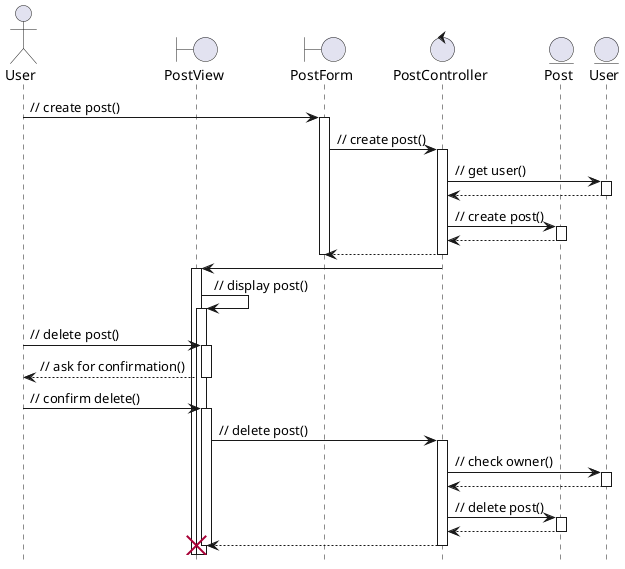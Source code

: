 @startuml

hide footbox
autoactivate on

actor User as user
boundary PostView as post_view
boundary PostForm as post_form
control PostController as post_ctl
entity Post as post_ent
entity User as user_ent

'Create post
user -> post_form : // create post()
post_form -> post_ctl : // create post()
post_ctl -> user_ent : // get user()
user_ent --> post_ctl
post_ctl -> post_ent : // create post()
post_ent --> post_ctl
post_ctl --> post_form
deactivate post_form
post_ctl -> post_view
post_view -> post_view : // display post()

'Delete post
user -> post_view : // delete post()
post_view --> user : // ask for confirmation()
user -> post_view : // confirm delete()
post_view -> post_ctl : // delete post()
post_ctl -> user_ent : // check owner()
user_ent --> post_ctl
post_ctl -> post_ent : // delete post()
post_ent --> post_ctl
post_ctl --> post_view

destroy post_view

@enduml
